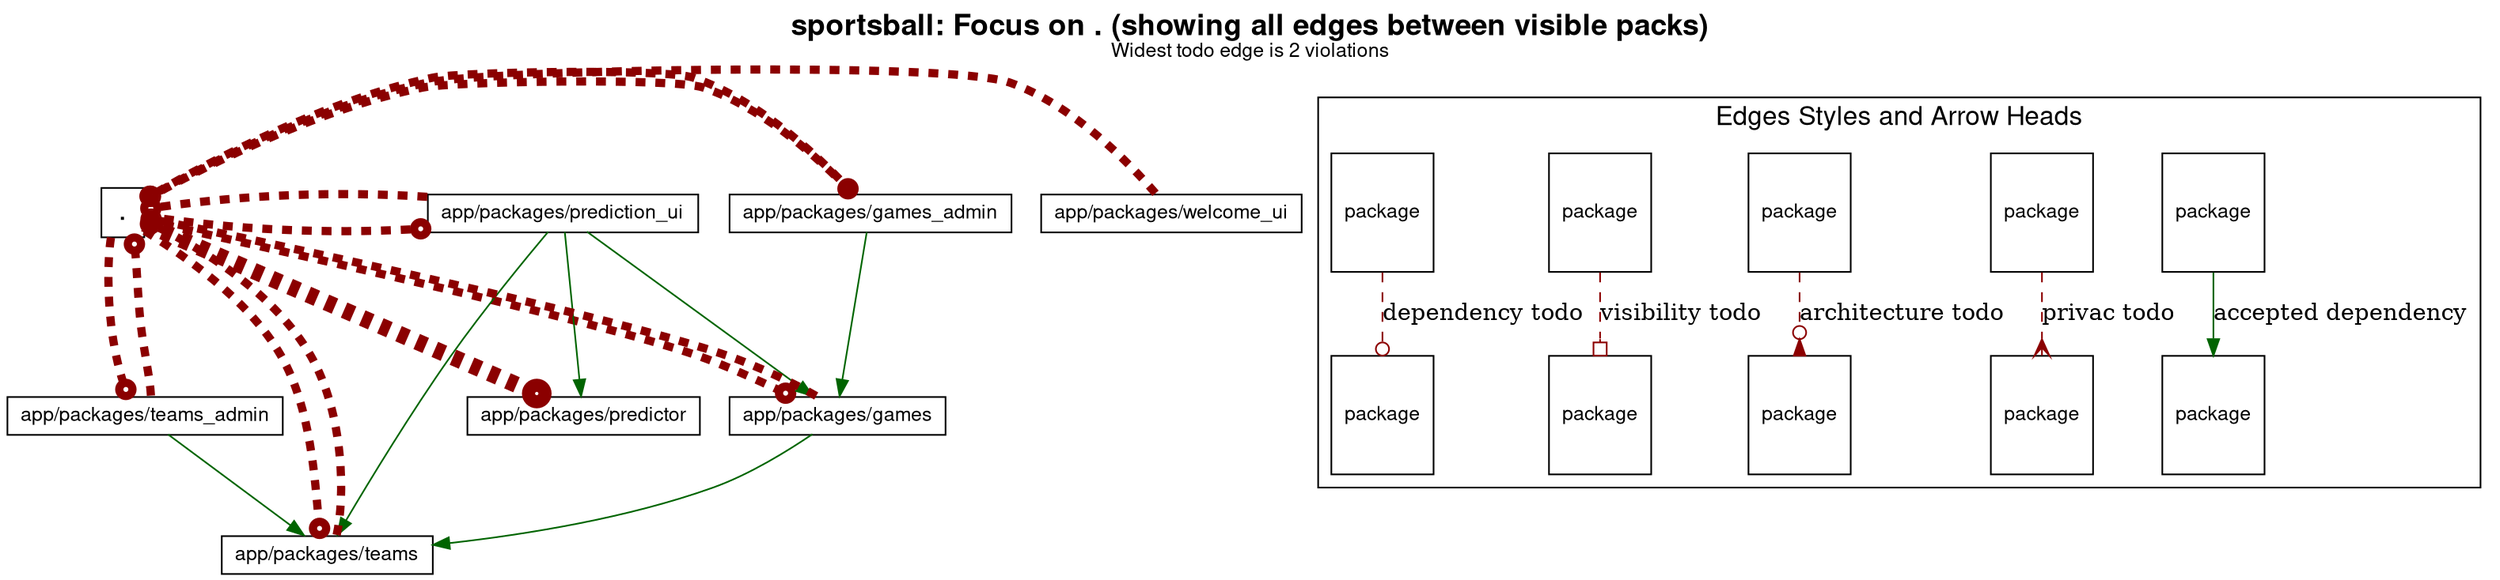 digraph package_diagram {
  rankdir=TD
  graph [
    labelloc="t"
    fontname="Helvetica,Arial,sans-serif"
    dpi=100
    layout=dot
    label=<<b>sportsball: Focus on . (showing all edges between visible packs)</b><br/><font point-size='12'>Widest todo edge is 2 violations</font>>
    fontsize=18
  ]
  node [
    fontname="Helvetica,Arial,sans-serif"
    fontsize=26.0
    fontcolor=black
    fillcolor=white
    color=black
    height=1.0
    style=filled
    shape=plain
  ]
    subgraph NotInLayer {
      shape=box
      color=darkgrey
      fillcolor=lightblue
      style=filled
        cluster=false
        "." [
            fontsize=18.0
            label= <
                <table border='0' cellborder='1' cellspacing='0' cellpadding='4'>
                  <tr> <td align='left'> . </td> </tr>
                </table>
              >
          ]
        
        "app/packages/prediction_ui" [
            fontsize=12.0
            label= <
                <table border='0' cellborder='1' cellspacing='0' cellpadding='4'>
                  <tr> <td align='left'> app/packages/prediction_ui </td> </tr>
                </table>
              >
          ]
        
        "app/packages/games_admin" [
            fontsize=12.0
            label= <
                <table border='0' cellborder='1' cellspacing='0' cellpadding='4'>
                  <tr> <td align='left'> app/packages/games_admin </td> </tr>
                </table>
              >
          ]
        
        "app/packages/teams_admin" [
            fontsize=12.0
            label= <
                <table border='0' cellborder='1' cellspacing='0' cellpadding='4'>
                  <tr> <td align='left'> app/packages/teams_admin </td> </tr>
                </table>
              >
          ]
        
        "app/packages/welcome_ui" [
            fontsize=12.0
            label= <
                <table border='0' cellborder='1' cellspacing='0' cellpadding='4'>
                  <tr> <td align='left'> app/packages/welcome_ui </td> </tr>
                </table>
              >
          ]
        
        "app/packages/games" [
            fontsize=12.0
            label= <
                <table border='0' cellborder='1' cellspacing='0' cellpadding='4'>
                  <tr> <td align='left'> app/packages/games </td> </tr>
                </table>
              >
          ]
        
        "app/packages/teams" [
            fontsize=12.0
            label= <
                <table border='0' cellborder='1' cellspacing='0' cellpadding='4'>
                  <tr> <td align='left'> app/packages/teams </td> </tr>
                </table>
              >
          ]
        
        "app/packages/predictor" [
            fontsize=12.0
            label= <
                <table border='0' cellborder='1' cellspacing='0' cellpadding='4'>
                  <tr> <td align='left'> app/packages/predictor </td> </tr>
                </table>
              >
          ]
        
    }
          "app/packages/prediction_ui" -> "app/packages/games" [ color=darkgreen ]
          "app/packages/prediction_ui" -> "app/packages/predictor" [ color=darkgreen ]
          "app/packages/prediction_ui" -> "app/packages/teams" [ color=darkgreen ]
          "app/packages/games_admin" -> "app/packages/games" [ color=darkgreen ]
          "app/packages/teams_admin" -> "app/packages/teams" [ color=darkgreen ]
          "app/packages/games" -> "app/packages/teams" [ color=darkgreen ]
            "." -> "app/packages/games" [ color=darkred style=dashed
              constraint=false
              # headlabel="dependency"
                arrowhead=odot
              penwidth=5            ]
            "." -> "app/packages/games_admin" [ color=darkred style=dashed
              constraint=false
              # headlabel="dependency"
                arrowhead=odot
              penwidth=5            ]
            "." -> "app/packages/prediction_ui" [ color=darkred style=dashed
              constraint=false
              # headlabel="dependency"
                arrowhead=odot
              penwidth=5            ]
            "." -> "app/packages/predictor" [ color=darkred style=dashed
              constraint=false
              # headlabel="dependency"
                arrowhead=odot
              penwidth=10            ]
            "." -> "app/packages/teams" [ color=darkred style=dashed
              constraint=false
              # headlabel="dependency"
                arrowhead=odot
              penwidth=5            ]
            "." -> "app/packages/teams_admin" [ color=darkred style=dashed
              constraint=false
              # headlabel="dependency"
                arrowhead=odot
              penwidth=5            ]
            "app/packages/prediction_ui" -> "." [ color=darkred style=dashed
              constraint=false
              # headlabel="dependency"
                arrowhead=odot
              penwidth=5            ]
            "app/packages/games_admin" -> "." [ color=darkred style=dashed
              constraint=false
              # headlabel="dependency"
                arrowhead=odot
              penwidth=5            ]
            "app/packages/teams_admin" -> "." [ color=darkred style=dashed
              constraint=false
              # headlabel="dependency"
                arrowhead=odot
              penwidth=5            ]
            "app/packages/welcome_ui" -> "." [ color=darkred style=dashed
              constraint=false
              # headlabel="dependency"
                arrowhead=odot
              penwidth=5            ]
            "app/packages/games" -> "." [ color=darkred style=dashed
              constraint=false
              # headlabel="dependency"
                arrowhead=odot
              penwidth=5            ]
            "app/packages/teams" -> "." [ color=darkred style=dashed
              constraint=false
              # headlabel="dependency"
                arrowhead=odot
              penwidth=5            ]
  subgraph cluster_legend {
    fontsize=16
    label="Edges Styles and Arrow Heads"
    A [ fontsize=12 shape=box label="package"]
    B [ fontsize=12 shape=box label="package"]
    C [ fontsize=12 shape=box label="package"]
    D [ fontsize=12 shape=box label="package"]
    E [ fontsize=12 shape=box label="package"]
    F [ fontsize=12 shape=box label="package"]
    G [ fontsize=12 shape=box label="package"]
    H [ fontsize=12 shape=box label="package"]
    I [ fontsize=12 shape=box label="package"]
    J [ fontsize=12 shape=box label="package"]
    A -> B [label="accepted dependency" color=darkgreen]
    C -> D [label="privac todo" color=darkred style=dashed arrowhead=crow]
    E -> F [label="architecture todo" color=darkred style=dashed arrowhead=invodot]
    G -> H [label="visibility todo" color=darkred style=dashed arrowhead=obox]
    I -> J [label="dependency todo" color=darkred style=dashed arrowhead=odot]
  }
  subgraph cluster_teams_legend {
    fontsize=16
    label="Team Colors"


  }
  J -> "" [style=invis]
}
